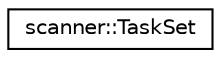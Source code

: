 digraph "Graphical Class Hierarchy"
{
  edge [fontname="Helvetica",fontsize="10",labelfontname="Helvetica",labelfontsize="10"];
  node [fontname="Helvetica",fontsize="10",shape=record];
  rankdir="LR";
  Node1 [label="scanner::TaskSet",height=0.2,width=0.4,color="black", fillcolor="white", style="filled",URL="$structscanner_1_1TaskSet.html"];
}
